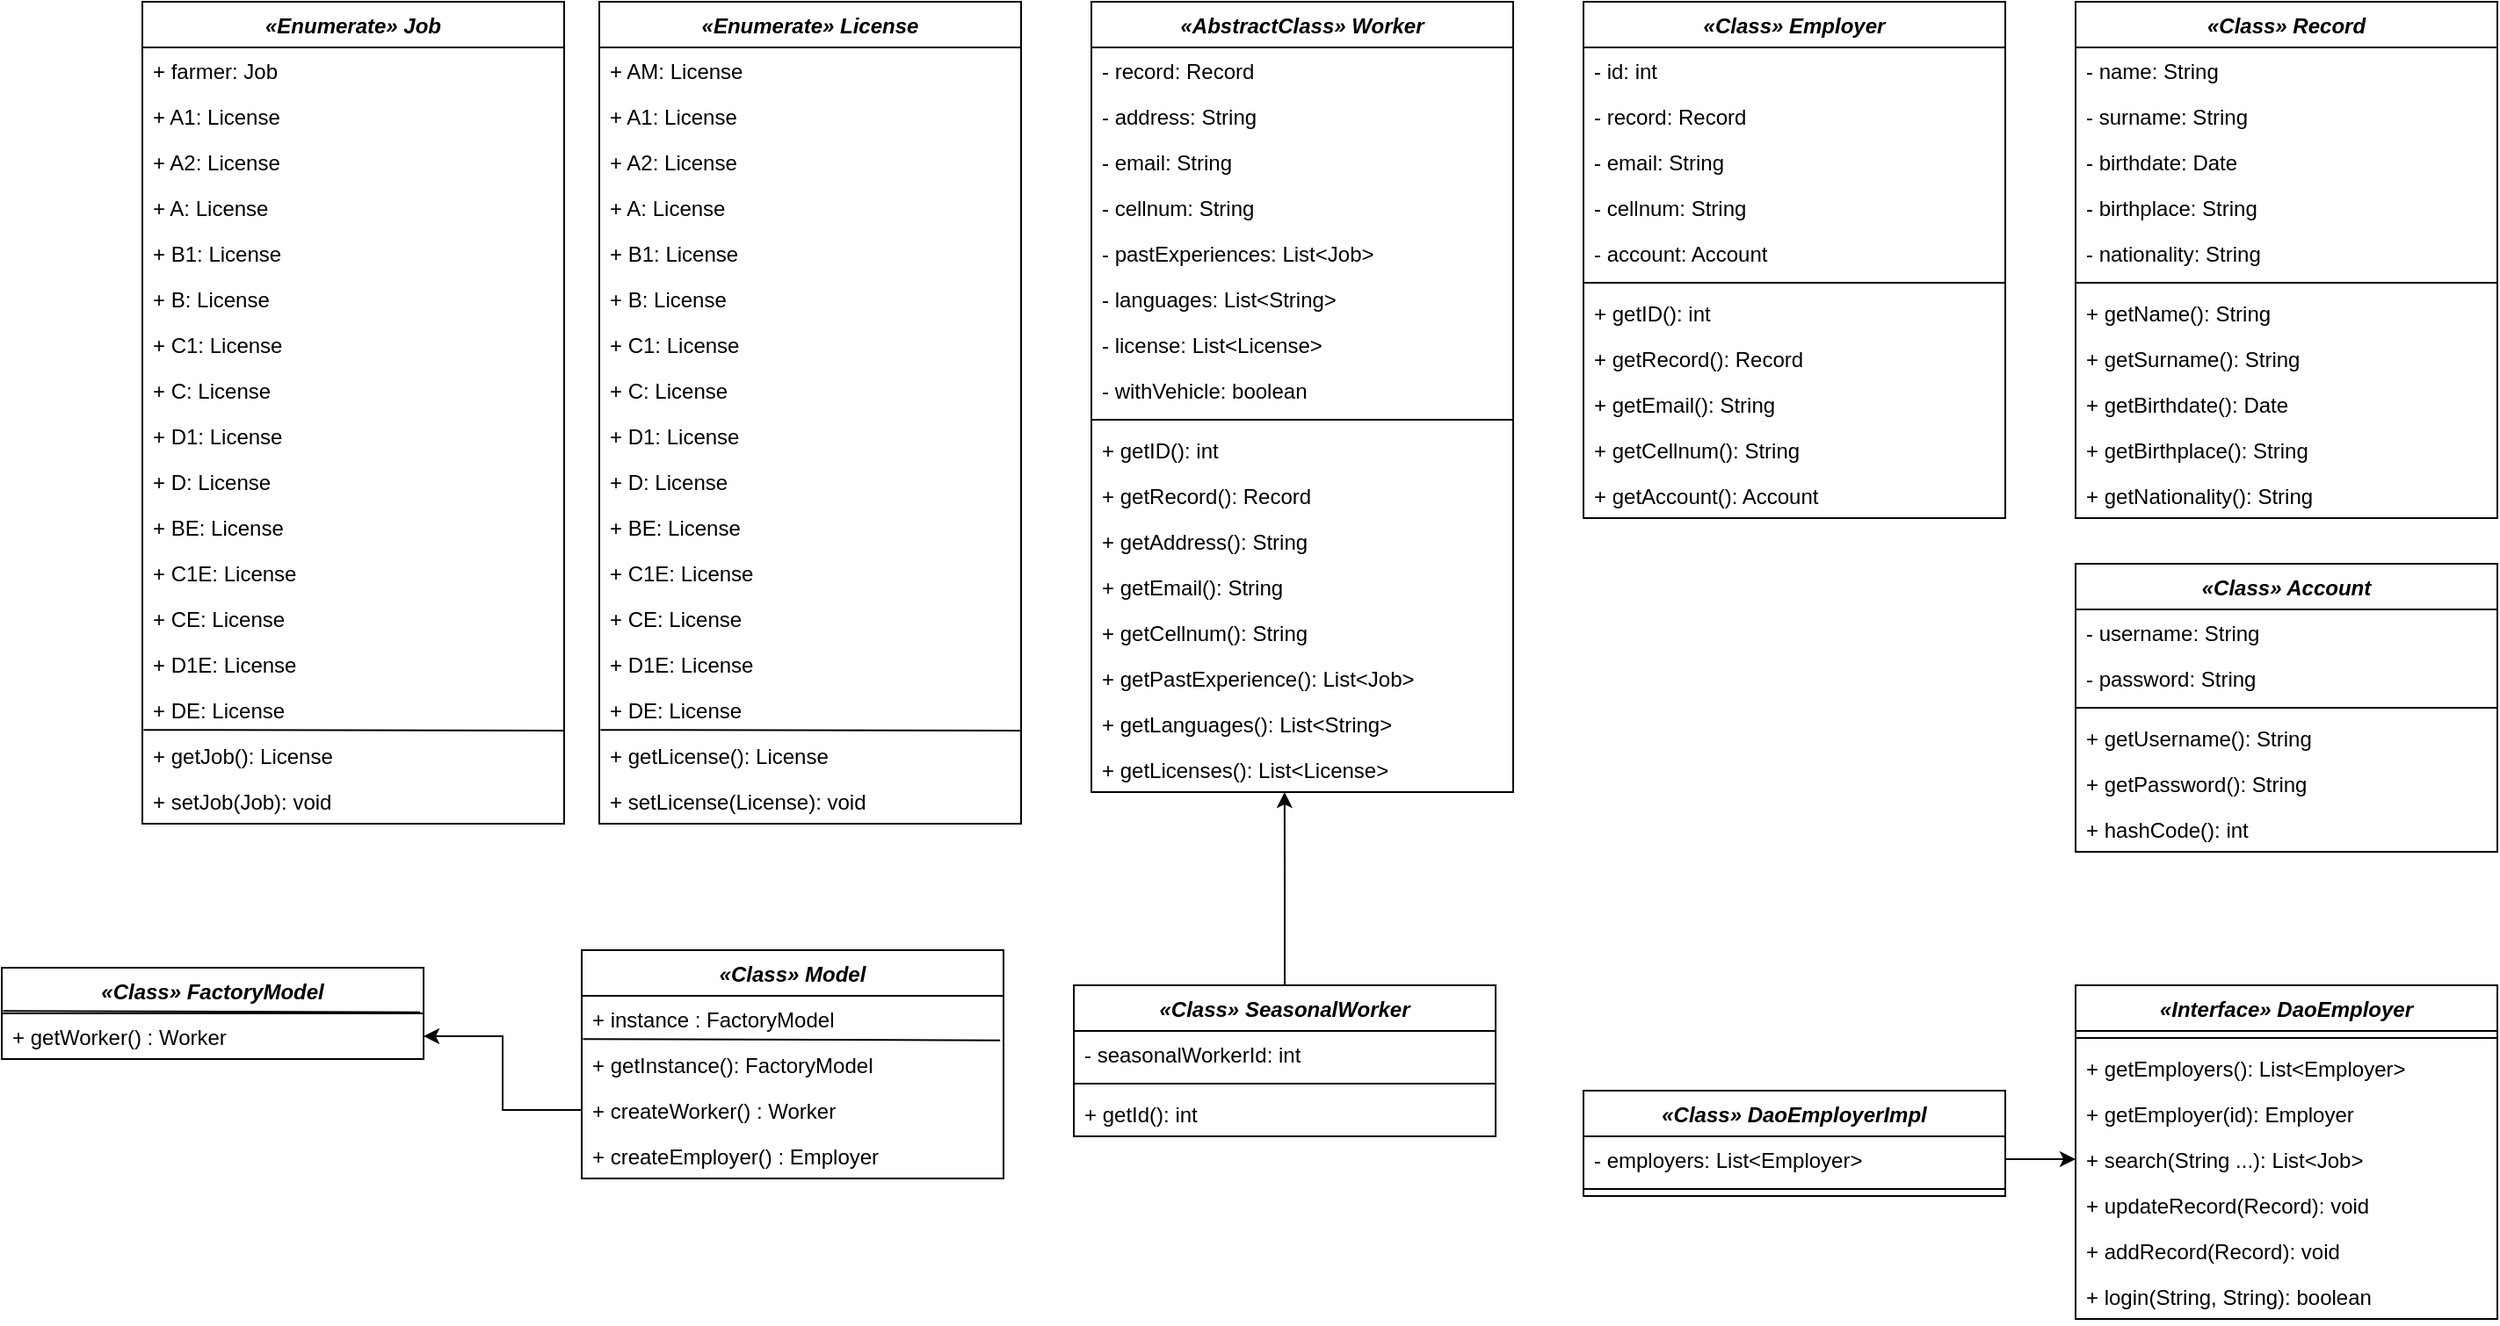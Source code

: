 <mxfile version="20.0.4" type="device"><diagram id="C5RBs43oDa-KdzZeNtuy" name="Page-1"><mxGraphModel dx="2523" dy="904" grid="1" gridSize="10" guides="1" tooltips="1" connect="1" arrows="1" fold="1" page="1" pageScale="1" pageWidth="827" pageHeight="1169" math="0" shadow="0"><root><mxCell id="WIyWlLk6GJQsqaUBKTNV-0"/><mxCell id="WIyWlLk6GJQsqaUBKTNV-1" parent="WIyWlLk6GJQsqaUBKTNV-0"/><mxCell id="Jao88RqqPrniraEoFsSD-1" value="«Class» Employer" style="swimlane;fontStyle=3;align=center;verticalAlign=top;childLayout=stackLayout;horizontal=1;startSize=26;horizontalStack=0;resizeParent=1;resizeParentMax=0;resizeLast=0;collapsible=1;marginBottom=0;" parent="WIyWlLk6GJQsqaUBKTNV-1" vertex="1"><mxGeometry x="220" y="100" width="240" height="294" as="geometry"><mxRectangle x="220" y="100" width="100" height="30" as="alternateBounds"/></mxGeometry></mxCell><mxCell id="Jao88RqqPrniraEoFsSD-14" value="- id: int" style="text;strokeColor=none;fillColor=none;align=left;verticalAlign=top;spacingLeft=4;spacingRight=4;overflow=hidden;rotatable=0;points=[[0,0.5],[1,0.5]];portConstraint=eastwest;" parent="Jao88RqqPrniraEoFsSD-1" vertex="1"><mxGeometry y="26" width="240" height="26" as="geometry"/></mxCell><mxCell id="Jao88RqqPrniraEoFsSD-32" value="- record: Record" style="text;strokeColor=none;fillColor=none;align=left;verticalAlign=top;spacingLeft=4;spacingRight=4;overflow=hidden;rotatable=0;points=[[0,0.5],[1,0.5]];portConstraint=eastwest;" parent="Jao88RqqPrniraEoFsSD-1" vertex="1"><mxGeometry y="52" width="240" height="26" as="geometry"/></mxCell><mxCell id="Jao88RqqPrniraEoFsSD-8" value="- email: String&#xA;" style="text;strokeColor=none;fillColor=none;align=left;verticalAlign=top;spacingLeft=4;spacingRight=4;overflow=hidden;rotatable=0;points=[[0,0.5],[1,0.5]];portConstraint=eastwest;" parent="Jao88RqqPrniraEoFsSD-1" vertex="1"><mxGeometry y="78" width="240" height="26" as="geometry"/></mxCell><mxCell id="Jao88RqqPrniraEoFsSD-9" value="- cellnum: String" style="text;strokeColor=none;fillColor=none;align=left;verticalAlign=top;spacingLeft=4;spacingRight=4;overflow=hidden;rotatable=0;points=[[0,0.5],[1,0.5]];portConstraint=eastwest;" parent="Jao88RqqPrniraEoFsSD-1" vertex="1"><mxGeometry y="104" width="240" height="26" as="geometry"/></mxCell><mxCell id="Jao88RqqPrniraEoFsSD-10" value="- account: Account" style="text;strokeColor=none;fillColor=none;align=left;verticalAlign=top;spacingLeft=4;spacingRight=4;overflow=hidden;rotatable=0;points=[[0,0.5],[1,0.5]];portConstraint=eastwest;" parent="Jao88RqqPrniraEoFsSD-1" vertex="1"><mxGeometry y="130" width="240" height="26" as="geometry"/></mxCell><mxCell id="Jao88RqqPrniraEoFsSD-3" value="" style="line;strokeWidth=1;fillColor=none;align=left;verticalAlign=middle;spacingTop=-1;spacingLeft=3;spacingRight=3;rotatable=0;labelPosition=right;points=[];portConstraint=eastwest;" parent="Jao88RqqPrniraEoFsSD-1" vertex="1"><mxGeometry y="156" width="240" height="8" as="geometry"/></mxCell><mxCell id="Jao88RqqPrniraEoFsSD-4" value="+ getID(): int" style="text;strokeColor=none;fillColor=none;align=left;verticalAlign=top;spacingLeft=4;spacingRight=4;overflow=hidden;rotatable=0;points=[[0,0.5],[1,0.5]];portConstraint=eastwest;" parent="Jao88RqqPrniraEoFsSD-1" vertex="1"><mxGeometry y="164" width="240" height="26" as="geometry"/></mxCell><mxCell id="Jao88RqqPrniraEoFsSD-15" value="+ getRecord(): Record" style="text;strokeColor=none;fillColor=none;align=left;verticalAlign=top;spacingLeft=4;spacingRight=4;overflow=hidden;rotatable=0;points=[[0,0.5],[1,0.5]];portConstraint=eastwest;" parent="Jao88RqqPrniraEoFsSD-1" vertex="1"><mxGeometry y="190" width="240" height="26" as="geometry"/></mxCell><mxCell id="Jao88RqqPrniraEoFsSD-17" value="+ getEmail(): String" style="text;strokeColor=none;fillColor=none;align=left;verticalAlign=top;spacingLeft=4;spacingRight=4;overflow=hidden;rotatable=0;points=[[0,0.5],[1,0.5]];portConstraint=eastwest;" parent="Jao88RqqPrniraEoFsSD-1" vertex="1"><mxGeometry y="216" width="240" height="26" as="geometry"/></mxCell><mxCell id="Jao88RqqPrniraEoFsSD-19" value="+ getCellnum(): String" style="text;strokeColor=none;fillColor=none;align=left;verticalAlign=top;spacingLeft=4;spacingRight=4;overflow=hidden;rotatable=0;points=[[0,0.5],[1,0.5]];portConstraint=eastwest;" parent="Jao88RqqPrniraEoFsSD-1" vertex="1"><mxGeometry y="242" width="240" height="26" as="geometry"/></mxCell><mxCell id="Jao88RqqPrniraEoFsSD-20" value="+ getAccount(): Account" style="text;strokeColor=none;fillColor=none;align=left;verticalAlign=top;spacingLeft=4;spacingRight=4;overflow=hidden;rotatable=0;points=[[0,0.5],[1,0.5]];portConstraint=eastwest;" parent="Jao88RqqPrniraEoFsSD-1" vertex="1"><mxGeometry y="268" width="240" height="26" as="geometry"/></mxCell><mxCell id="Jao88RqqPrniraEoFsSD-33" value="«Class» Record" style="swimlane;fontStyle=3;align=center;verticalAlign=top;childLayout=stackLayout;horizontal=1;startSize=26;horizontalStack=0;resizeParent=1;resizeParentMax=0;resizeLast=0;collapsible=1;marginBottom=0;" parent="WIyWlLk6GJQsqaUBKTNV-1" vertex="1"><mxGeometry x="500" y="100" width="240" height="294" as="geometry"><mxRectangle x="220" y="100" width="100" height="30" as="alternateBounds"/></mxGeometry></mxCell><mxCell id="Jao88RqqPrniraEoFsSD-34" value="- name: String" style="text;strokeColor=none;fillColor=none;align=left;verticalAlign=top;spacingLeft=4;spacingRight=4;overflow=hidden;rotatable=0;points=[[0,0.5],[1,0.5]];portConstraint=eastwest;" parent="Jao88RqqPrniraEoFsSD-33" vertex="1"><mxGeometry y="26" width="240" height="26" as="geometry"/></mxCell><mxCell id="Jao88RqqPrniraEoFsSD-35" value="- surname: String" style="text;strokeColor=none;fillColor=none;align=left;verticalAlign=top;spacingLeft=4;spacingRight=4;overflow=hidden;rotatable=0;points=[[0,0.5],[1,0.5]];portConstraint=eastwest;" parent="Jao88RqqPrniraEoFsSD-33" vertex="1"><mxGeometry y="52" width="240" height="26" as="geometry"/></mxCell><mxCell id="Jao88RqqPrniraEoFsSD-36" value="- birthdate: Date &#xA;" style="text;strokeColor=none;fillColor=none;align=left;verticalAlign=top;spacingLeft=4;spacingRight=4;overflow=hidden;rotatable=0;points=[[0,0.5],[1,0.5]];portConstraint=eastwest;" parent="Jao88RqqPrniraEoFsSD-33" vertex="1"><mxGeometry y="78" width="240" height="26" as="geometry"/></mxCell><mxCell id="Jao88RqqPrniraEoFsSD-37" value="- birthplace: String" style="text;strokeColor=none;fillColor=none;align=left;verticalAlign=top;spacingLeft=4;spacingRight=4;overflow=hidden;rotatable=0;points=[[0,0.5],[1,0.5]];portConstraint=eastwest;" parent="Jao88RqqPrniraEoFsSD-33" vertex="1"><mxGeometry y="104" width="240" height="26" as="geometry"/></mxCell><mxCell id="Jao88RqqPrniraEoFsSD-38" value="- nationality: String" style="text;strokeColor=none;fillColor=none;align=left;verticalAlign=top;spacingLeft=4;spacingRight=4;overflow=hidden;rotatable=0;points=[[0,0.5],[1,0.5]];portConstraint=eastwest;" parent="Jao88RqqPrniraEoFsSD-33" vertex="1"><mxGeometry y="130" width="240" height="26" as="geometry"/></mxCell><mxCell id="Jao88RqqPrniraEoFsSD-39" value="" style="line;strokeWidth=1;fillColor=none;align=left;verticalAlign=middle;spacingTop=-1;spacingLeft=3;spacingRight=3;rotatable=0;labelPosition=right;points=[];portConstraint=eastwest;" parent="Jao88RqqPrniraEoFsSD-33" vertex="1"><mxGeometry y="156" width="240" height="8" as="geometry"/></mxCell><mxCell id="Jao88RqqPrniraEoFsSD-40" value="+ getName(): String" style="text;strokeColor=none;fillColor=none;align=left;verticalAlign=top;spacingLeft=4;spacingRight=4;overflow=hidden;rotatable=0;points=[[0,0.5],[1,0.5]];portConstraint=eastwest;" parent="Jao88RqqPrniraEoFsSD-33" vertex="1"><mxGeometry y="164" width="240" height="26" as="geometry"/></mxCell><mxCell id="Jao88RqqPrniraEoFsSD-49" value="+ getSurname(): String" style="text;strokeColor=none;fillColor=none;align=left;verticalAlign=top;spacingLeft=4;spacingRight=4;overflow=hidden;rotatable=0;points=[[0,0.5],[1,0.5]];portConstraint=eastwest;" parent="Jao88RqqPrniraEoFsSD-33" vertex="1"><mxGeometry y="190" width="240" height="26" as="geometry"/></mxCell><mxCell id="Jao88RqqPrniraEoFsSD-50" value="+ getBirthdate(): Date" style="text;strokeColor=none;fillColor=none;align=left;verticalAlign=top;spacingLeft=4;spacingRight=4;overflow=hidden;rotatable=0;points=[[0,0.5],[1,0.5]];portConstraint=eastwest;" parent="Jao88RqqPrniraEoFsSD-33" vertex="1"><mxGeometry y="216" width="240" height="26" as="geometry"/></mxCell><mxCell id="Jao88RqqPrniraEoFsSD-51" value="+ getBirthplace(): String" style="text;strokeColor=none;fillColor=none;align=left;verticalAlign=top;spacingLeft=4;spacingRight=4;overflow=hidden;rotatable=0;points=[[0,0.5],[1,0.5]];portConstraint=eastwest;" parent="Jao88RqqPrniraEoFsSD-33" vertex="1"><mxGeometry y="242" width="240" height="26" as="geometry"/></mxCell><mxCell id="Jao88RqqPrniraEoFsSD-52" value="+ getNationality(): String" style="text;strokeColor=none;fillColor=none;align=left;verticalAlign=top;spacingLeft=4;spacingRight=4;overflow=hidden;rotatable=0;points=[[0,0.5],[1,0.5]];portConstraint=eastwest;" parent="Jao88RqqPrniraEoFsSD-33" vertex="1"><mxGeometry y="268" width="240" height="26" as="geometry"/></mxCell><mxCell id="Jao88RqqPrniraEoFsSD-53" value="«Class» Account" style="swimlane;fontStyle=3;align=center;verticalAlign=top;childLayout=stackLayout;horizontal=1;startSize=26;horizontalStack=0;resizeParent=1;resizeParentMax=0;resizeLast=0;collapsible=1;marginBottom=0;" parent="WIyWlLk6GJQsqaUBKTNV-1" vertex="1"><mxGeometry x="500" y="420" width="240" height="164" as="geometry"><mxRectangle x="220" y="100" width="100" height="30" as="alternateBounds"/></mxGeometry></mxCell><mxCell id="Jao88RqqPrniraEoFsSD-12" value="- username: String" style="text;strokeColor=none;fillColor=none;align=left;verticalAlign=top;spacingLeft=4;spacingRight=4;overflow=hidden;rotatable=0;points=[[0,0.5],[1,0.5]];portConstraint=eastwest;" parent="Jao88RqqPrniraEoFsSD-53" vertex="1"><mxGeometry y="26" width="240" height="26" as="geometry"/></mxCell><mxCell id="Jao88RqqPrniraEoFsSD-13" value="- password: String" style="text;strokeColor=none;fillColor=none;align=left;verticalAlign=top;spacingLeft=4;spacingRight=4;overflow=hidden;rotatable=0;points=[[0,0.5],[1,0.5]];portConstraint=eastwest;" parent="Jao88RqqPrniraEoFsSD-53" vertex="1"><mxGeometry y="52" width="240" height="26" as="geometry"/></mxCell><mxCell id="Jao88RqqPrniraEoFsSD-59" value="" style="line;strokeWidth=1;fillColor=none;align=left;verticalAlign=middle;spacingTop=-1;spacingLeft=3;spacingRight=3;rotatable=0;labelPosition=right;points=[];portConstraint=eastwest;" parent="Jao88RqqPrniraEoFsSD-53" vertex="1"><mxGeometry y="78" width="240" height="8" as="geometry"/></mxCell><mxCell id="Jao88RqqPrniraEoFsSD-60" value="+ getUsername(): String" style="text;strokeColor=none;fillColor=none;align=left;verticalAlign=top;spacingLeft=4;spacingRight=4;overflow=hidden;rotatable=0;points=[[0,0.5],[1,0.5]];portConstraint=eastwest;" parent="Jao88RqqPrniraEoFsSD-53" vertex="1"><mxGeometry y="86" width="240" height="26" as="geometry"/></mxCell><mxCell id="Jao88RqqPrniraEoFsSD-61" value="+ getPassword(): String" style="text;strokeColor=none;fillColor=none;align=left;verticalAlign=top;spacingLeft=4;spacingRight=4;overflow=hidden;rotatable=0;points=[[0,0.5],[1,0.5]];portConstraint=eastwest;" parent="Jao88RqqPrniraEoFsSD-53" vertex="1"><mxGeometry y="112" width="240" height="26" as="geometry"/></mxCell><mxCell id="Jao88RqqPrniraEoFsSD-65" value="+ hashCode(): int" style="text;strokeColor=none;fillColor=none;align=left;verticalAlign=top;spacingLeft=4;spacingRight=4;overflow=hidden;rotatable=0;points=[[0,0.5],[1,0.5]];portConstraint=eastwest;" parent="Jao88RqqPrniraEoFsSD-53" vertex="1"><mxGeometry y="138" width="240" height="26" as="geometry"/></mxCell><mxCell id="Jao88RqqPrniraEoFsSD-66" value="«AbstractClass» Worker" style="swimlane;fontStyle=3;align=center;verticalAlign=top;childLayout=stackLayout;horizontal=1;startSize=26;horizontalStack=0;resizeParent=1;resizeParentMax=0;resizeLast=0;collapsible=1;marginBottom=0;" parent="WIyWlLk6GJQsqaUBKTNV-1" vertex="1"><mxGeometry x="-60" y="100" width="240" height="450" as="geometry"><mxRectangle x="220" y="100" width="100" height="30" as="alternateBounds"/></mxGeometry></mxCell><mxCell id="Jao88RqqPrniraEoFsSD-68" value="- record: Record" style="text;strokeColor=none;fillColor=none;align=left;verticalAlign=top;spacingLeft=4;spacingRight=4;overflow=hidden;rotatable=0;points=[[0,0.5],[1,0.5]];portConstraint=eastwest;" parent="Jao88RqqPrniraEoFsSD-66" vertex="1"><mxGeometry y="26" width="240" height="26" as="geometry"/></mxCell><mxCell id="Jao88RqqPrniraEoFsSD-69" value="- address: String&#xA;" style="text;strokeColor=none;fillColor=none;align=left;verticalAlign=top;spacingLeft=4;spacingRight=4;overflow=hidden;rotatable=0;points=[[0,0.5],[1,0.5]];portConstraint=eastwest;" parent="Jao88RqqPrniraEoFsSD-66" vertex="1"><mxGeometry y="52" width="240" height="26" as="geometry"/></mxCell><mxCell id="Jao88RqqPrniraEoFsSD-84" value="- email: String&#xA;" style="text;strokeColor=none;fillColor=none;align=left;verticalAlign=top;spacingLeft=4;spacingRight=4;overflow=hidden;rotatable=0;points=[[0,0.5],[1,0.5]];portConstraint=eastwest;" parent="Jao88RqqPrniraEoFsSD-66" vertex="1"><mxGeometry y="78" width="240" height="26" as="geometry"/></mxCell><mxCell id="Jao88RqqPrniraEoFsSD-70" value="- cellnum: String" style="text;strokeColor=none;fillColor=none;align=left;verticalAlign=top;spacingLeft=4;spacingRight=4;overflow=hidden;rotatable=0;points=[[0,0.5],[1,0.5]];portConstraint=eastwest;" parent="Jao88RqqPrniraEoFsSD-66" vertex="1"><mxGeometry y="104" width="240" height="26" as="geometry"/></mxCell><mxCell id="Jao88RqqPrniraEoFsSD-71" value="- pastExperiences: List&lt;Job&gt;" style="text;strokeColor=none;fillColor=none;align=left;verticalAlign=top;spacingLeft=4;spacingRight=4;overflow=hidden;rotatable=0;points=[[0,0.5],[1,0.5]];portConstraint=eastwest;" parent="Jao88RqqPrniraEoFsSD-66" vertex="1"><mxGeometry y="130" width="240" height="26" as="geometry"/></mxCell><mxCell id="Jao88RqqPrniraEoFsSD-86" value="- languages: List&lt;String&gt;" style="text;strokeColor=none;fillColor=none;align=left;verticalAlign=top;spacingLeft=4;spacingRight=4;overflow=hidden;rotatable=0;points=[[0,0.5],[1,0.5]];portConstraint=eastwest;" parent="Jao88RqqPrniraEoFsSD-66" vertex="1"><mxGeometry y="156" width="240" height="26" as="geometry"/></mxCell><mxCell id="Jao88RqqPrniraEoFsSD-87" value="- license: List&lt;License&gt;" style="text;strokeColor=none;fillColor=none;align=left;verticalAlign=top;spacingLeft=4;spacingRight=4;overflow=hidden;rotatable=0;points=[[0,0.5],[1,0.5]];portConstraint=eastwest;" parent="Jao88RqqPrniraEoFsSD-66" vertex="1"><mxGeometry y="182" width="240" height="26" as="geometry"/></mxCell><mxCell id="Jao88RqqPrniraEoFsSD-88" value="- withVehicle: boolean" style="text;strokeColor=none;fillColor=none;align=left;verticalAlign=top;spacingLeft=4;spacingRight=4;overflow=hidden;rotatable=0;points=[[0,0.5],[1,0.5]];portConstraint=eastwest;" parent="Jao88RqqPrniraEoFsSD-66" vertex="1"><mxGeometry y="208" width="240" height="26" as="geometry"/></mxCell><mxCell id="Jao88RqqPrniraEoFsSD-72" value="" style="line;strokeWidth=1;fillColor=none;align=left;verticalAlign=middle;spacingTop=-1;spacingLeft=3;spacingRight=3;rotatable=0;labelPosition=right;points=[];portConstraint=eastwest;" parent="Jao88RqqPrniraEoFsSD-66" vertex="1"><mxGeometry y="234" width="240" height="8" as="geometry"/></mxCell><mxCell id="Jao88RqqPrniraEoFsSD-73" value="+ getID(): int" style="text;strokeColor=none;fillColor=none;align=left;verticalAlign=top;spacingLeft=4;spacingRight=4;overflow=hidden;rotatable=0;points=[[0,0.5],[1,0.5]];portConstraint=eastwest;" parent="Jao88RqqPrniraEoFsSD-66" vertex="1"><mxGeometry y="242" width="240" height="26" as="geometry"/></mxCell><mxCell id="Jao88RqqPrniraEoFsSD-74" value="+ getRecord(): Record" style="text;strokeColor=none;fillColor=none;align=left;verticalAlign=top;spacingLeft=4;spacingRight=4;overflow=hidden;rotatable=0;points=[[0,0.5],[1,0.5]];portConstraint=eastwest;" parent="Jao88RqqPrniraEoFsSD-66" vertex="1"><mxGeometry y="268" width="240" height="26" as="geometry"/></mxCell><mxCell id="Jao88RqqPrniraEoFsSD-75" value="+ getAddress(): String" style="text;strokeColor=none;fillColor=none;align=left;verticalAlign=top;spacingLeft=4;spacingRight=4;overflow=hidden;rotatable=0;points=[[0,0.5],[1,0.5]];portConstraint=eastwest;" parent="Jao88RqqPrniraEoFsSD-66" vertex="1"><mxGeometry y="294" width="240" height="26" as="geometry"/></mxCell><mxCell id="Jao88RqqPrniraEoFsSD-89" value="+ getEmail(): String" style="text;strokeColor=none;fillColor=none;align=left;verticalAlign=top;spacingLeft=4;spacingRight=4;overflow=hidden;rotatable=0;points=[[0,0.5],[1,0.5]];portConstraint=eastwest;" parent="Jao88RqqPrniraEoFsSD-66" vertex="1"><mxGeometry y="320" width="240" height="26" as="geometry"/></mxCell><mxCell id="Jao88RqqPrniraEoFsSD-76" value="+ getCellnum(): String" style="text;strokeColor=none;fillColor=none;align=left;verticalAlign=top;spacingLeft=4;spacingRight=4;overflow=hidden;rotatable=0;points=[[0,0.5],[1,0.5]];portConstraint=eastwest;" parent="Jao88RqqPrniraEoFsSD-66" vertex="1"><mxGeometry y="346" width="240" height="26" as="geometry"/></mxCell><mxCell id="Jao88RqqPrniraEoFsSD-77" value="+ getPastExperience(): List&lt;Job&gt;" style="text;strokeColor=none;fillColor=none;align=left;verticalAlign=top;spacingLeft=4;spacingRight=4;overflow=hidden;rotatable=0;points=[[0,0.5],[1,0.5]];portConstraint=eastwest;" parent="Jao88RqqPrniraEoFsSD-66" vertex="1"><mxGeometry y="372" width="240" height="26" as="geometry"/></mxCell><mxCell id="Jao88RqqPrniraEoFsSD-90" value="+ getLanguages(): List&lt;String&gt;" style="text;strokeColor=none;fillColor=none;align=left;verticalAlign=top;spacingLeft=4;spacingRight=4;overflow=hidden;rotatable=0;points=[[0,0.5],[1,0.5]];portConstraint=eastwest;" parent="Jao88RqqPrniraEoFsSD-66" vertex="1"><mxGeometry y="398" width="240" height="26" as="geometry"/></mxCell><mxCell id="Jao88RqqPrniraEoFsSD-91" value="+ getLicenses(): List&lt;License&gt;" style="text;strokeColor=none;fillColor=none;align=left;verticalAlign=top;spacingLeft=4;spacingRight=4;overflow=hidden;rotatable=0;points=[[0,0.5],[1,0.5]];portConstraint=eastwest;" parent="Jao88RqqPrniraEoFsSD-66" vertex="1"><mxGeometry y="424" width="240" height="26" as="geometry"/></mxCell><mxCell id="i-1GnzoWFPsk3thp7C7R-12" value="«Enumerate» License" style="swimlane;fontStyle=3;align=center;verticalAlign=top;childLayout=stackLayout;horizontal=1;startSize=26;horizontalStack=0;resizeParent=1;resizeParentMax=0;resizeLast=0;collapsible=1;marginBottom=0;" parent="WIyWlLk6GJQsqaUBKTNV-1" vertex="1"><mxGeometry x="-340" y="100" width="240" height="468" as="geometry"><mxRectangle x="220" y="100" width="100" height="30" as="alternateBounds"/></mxGeometry></mxCell><mxCell id="i-1GnzoWFPsk3thp7C7R-32" value="+ AM: License" style="text;strokeColor=none;fillColor=none;align=left;verticalAlign=top;spacingLeft=4;spacingRight=4;overflow=hidden;rotatable=0;points=[[0,0.5],[1,0.5]];portConstraint=eastwest;" parent="i-1GnzoWFPsk3thp7C7R-12" vertex="1"><mxGeometry y="26" width="240" height="26" as="geometry"/></mxCell><mxCell id="i-1GnzoWFPsk3thp7C7R-13" value="+ A1: License" style="text;strokeColor=none;fillColor=none;align=left;verticalAlign=top;spacingLeft=4;spacingRight=4;overflow=hidden;rotatable=0;points=[[0,0.5],[1,0.5]];portConstraint=eastwest;" parent="i-1GnzoWFPsk3thp7C7R-12" vertex="1"><mxGeometry y="52" width="240" height="26" as="geometry"/></mxCell><mxCell id="i-1GnzoWFPsk3thp7C7R-14" value="+ A2: License" style="text;strokeColor=none;fillColor=none;align=left;verticalAlign=top;spacingLeft=4;spacingRight=4;overflow=hidden;rotatable=0;points=[[0,0.5],[1,0.5]];portConstraint=eastwest;" parent="i-1GnzoWFPsk3thp7C7R-12" vertex="1"><mxGeometry y="78" width="240" height="26" as="geometry"/></mxCell><mxCell id="i-1GnzoWFPsk3thp7C7R-15" value="+ A: License" style="text;strokeColor=none;fillColor=none;align=left;verticalAlign=top;spacingLeft=4;spacingRight=4;overflow=hidden;rotatable=0;points=[[0,0.5],[1,0.5]];portConstraint=eastwest;" parent="i-1GnzoWFPsk3thp7C7R-12" vertex="1"><mxGeometry y="104" width="240" height="26" as="geometry"/></mxCell><mxCell id="i-1GnzoWFPsk3thp7C7R-16" value="+ B1: License" style="text;strokeColor=none;fillColor=none;align=left;verticalAlign=top;spacingLeft=4;spacingRight=4;overflow=hidden;rotatable=0;points=[[0,0.5],[1,0.5]];portConstraint=eastwest;" parent="i-1GnzoWFPsk3thp7C7R-12" vertex="1"><mxGeometry y="130" width="240" height="26" as="geometry"/></mxCell><mxCell id="i-1GnzoWFPsk3thp7C7R-17" value="+ B: License" style="text;strokeColor=none;fillColor=none;align=left;verticalAlign=top;spacingLeft=4;spacingRight=4;overflow=hidden;rotatable=0;points=[[0,0.5],[1,0.5]];portConstraint=eastwest;" parent="i-1GnzoWFPsk3thp7C7R-12" vertex="1"><mxGeometry y="156" width="240" height="26" as="geometry"/></mxCell><mxCell id="i-1GnzoWFPsk3thp7C7R-18" value="+ C1: License" style="text;strokeColor=none;fillColor=none;align=left;verticalAlign=top;spacingLeft=4;spacingRight=4;overflow=hidden;rotatable=0;points=[[0,0.5],[1,0.5]];portConstraint=eastwest;" parent="i-1GnzoWFPsk3thp7C7R-12" vertex="1"><mxGeometry y="182" width="240" height="26" as="geometry"/></mxCell><mxCell id="i-1GnzoWFPsk3thp7C7R-19" value="+ C: License" style="text;strokeColor=none;fillColor=none;align=left;verticalAlign=top;spacingLeft=4;spacingRight=4;overflow=hidden;rotatable=0;points=[[0,0.5],[1,0.5]];portConstraint=eastwest;" parent="i-1GnzoWFPsk3thp7C7R-12" vertex="1"><mxGeometry y="208" width="240" height="26" as="geometry"/></mxCell><mxCell id="i-1GnzoWFPsk3thp7C7R-20" value="+ D1: License" style="text;strokeColor=none;fillColor=none;align=left;verticalAlign=top;spacingLeft=4;spacingRight=4;overflow=hidden;rotatable=0;points=[[0,0.5],[1,0.5]];portConstraint=eastwest;" parent="i-1GnzoWFPsk3thp7C7R-12" vertex="1"><mxGeometry y="234" width="240" height="26" as="geometry"/></mxCell><mxCell id="i-1GnzoWFPsk3thp7C7R-34" value="+ D: License" style="text;strokeColor=none;fillColor=none;align=left;verticalAlign=top;spacingLeft=4;spacingRight=4;overflow=hidden;rotatable=0;points=[[0,0.5],[1,0.5]];portConstraint=eastwest;" parent="i-1GnzoWFPsk3thp7C7R-12" vertex="1"><mxGeometry y="260" width="240" height="26" as="geometry"/></mxCell><mxCell id="i-1GnzoWFPsk3thp7C7R-21" value="+ BE: License" style="text;strokeColor=none;fillColor=none;align=left;verticalAlign=top;spacingLeft=4;spacingRight=4;overflow=hidden;rotatable=0;points=[[0,0.5],[1,0.5]];portConstraint=eastwest;" parent="i-1GnzoWFPsk3thp7C7R-12" vertex="1"><mxGeometry y="286" width="240" height="26" as="geometry"/></mxCell><mxCell id="i-1GnzoWFPsk3thp7C7R-33" value="+ C1E: License" style="text;strokeColor=none;fillColor=none;align=left;verticalAlign=top;spacingLeft=4;spacingRight=4;overflow=hidden;rotatable=0;points=[[0,0.5],[1,0.5]];portConstraint=eastwest;" parent="i-1GnzoWFPsk3thp7C7R-12" vertex="1"><mxGeometry y="312" width="240" height="26" as="geometry"/></mxCell><mxCell id="i-1GnzoWFPsk3thp7C7R-37" value="+ CE: License" style="text;strokeColor=none;fillColor=none;align=left;verticalAlign=top;spacingLeft=4;spacingRight=4;overflow=hidden;rotatable=0;points=[[0,0.5],[1,0.5]];portConstraint=eastwest;" parent="i-1GnzoWFPsk3thp7C7R-12" vertex="1"><mxGeometry y="338" width="240" height="26" as="geometry"/></mxCell><mxCell id="i-1GnzoWFPsk3thp7C7R-35" value="+ D1E: License" style="text;strokeColor=none;fillColor=none;align=left;verticalAlign=top;spacingLeft=4;spacingRight=4;overflow=hidden;rotatable=0;points=[[0,0.5],[1,0.5]];portConstraint=eastwest;" parent="i-1GnzoWFPsk3thp7C7R-12" vertex="1"><mxGeometry y="364" width="240" height="26" as="geometry"/></mxCell><mxCell id="i-1GnzoWFPsk3thp7C7R-36" value="+ DE: License" style="text;strokeColor=none;fillColor=none;align=left;verticalAlign=top;spacingLeft=4;spacingRight=4;overflow=hidden;rotatable=0;points=[[0,0.5],[1,0.5]];portConstraint=eastwest;" parent="i-1GnzoWFPsk3thp7C7R-12" vertex="1"><mxGeometry y="390" width="240" height="26" as="geometry"/></mxCell><mxCell id="i-1GnzoWFPsk3thp7C7R-56" value="+ getLicense(): License" style="text;strokeColor=none;fillColor=none;align=left;verticalAlign=top;spacingLeft=4;spacingRight=4;overflow=hidden;rotatable=0;points=[[0,0.5],[1,0.5]];portConstraint=eastwest;" parent="i-1GnzoWFPsk3thp7C7R-12" vertex="1"><mxGeometry y="416" width="240" height="26" as="geometry"/></mxCell><mxCell id="i-1GnzoWFPsk3thp7C7R-55" value="+ setLicense(License): void" style="text;strokeColor=none;fillColor=none;align=left;verticalAlign=top;spacingLeft=4;spacingRight=4;overflow=hidden;rotatable=0;points=[[0,0.5],[1,0.5]];portConstraint=eastwest;" parent="i-1GnzoWFPsk3thp7C7R-12" vertex="1"><mxGeometry y="442" width="240" height="26" as="geometry"/></mxCell><mxCell id="i-1GnzoWFPsk3thp7C7R-57" value="" style="endArrow=none;html=1;rounded=0;fontSize=12;exitX=0.003;exitY=-0.054;exitDx=0;exitDy=0;exitPerimeter=0;" parent="i-1GnzoWFPsk3thp7C7R-12" source="i-1GnzoWFPsk3thp7C7R-56" edge="1"><mxGeometry width="50" height="50" relative="1" as="geometry"><mxPoint x="460" y="300" as="sourcePoint"/><mxPoint x="240" y="415" as="targetPoint"/></mxGeometry></mxCell><mxCell id="mCgwIIw5FyevAwfbCoGd-12" style="edgeStyle=orthogonalEdgeStyle;rounded=0;orthogonalLoop=1;jettySize=auto;html=1;exitX=0.5;exitY=0;exitDx=0;exitDy=0;entryX=0.458;entryY=1;entryDx=0;entryDy=0;entryPerimeter=0;" edge="1" parent="WIyWlLk6GJQsqaUBKTNV-1" source="mCgwIIw5FyevAwfbCoGd-0" target="Jao88RqqPrniraEoFsSD-91"><mxGeometry relative="1" as="geometry"/></mxCell><mxCell id="mCgwIIw5FyevAwfbCoGd-0" value="«Class» SeasonalWorker" style="swimlane;fontStyle=3;align=center;verticalAlign=top;childLayout=stackLayout;horizontal=1;startSize=26;horizontalStack=0;resizeParent=1;resizeParentMax=0;resizeLast=0;collapsible=1;marginBottom=0;" vertex="1" parent="WIyWlLk6GJQsqaUBKTNV-1"><mxGeometry x="-70" y="660" width="240" height="86" as="geometry"><mxRectangle x="220" y="100" width="100" height="30" as="alternateBounds"/></mxGeometry></mxCell><mxCell id="Jao88RqqPrniraEoFsSD-92" value="- seasonalWorkerId: int" style="text;strokeColor=none;fillColor=none;align=left;verticalAlign=top;spacingLeft=4;spacingRight=4;overflow=hidden;rotatable=0;points=[[0,0.5],[1,0.5]];portConstraint=eastwest;" parent="mCgwIIw5FyevAwfbCoGd-0" vertex="1"><mxGeometry y="26" width="240" height="26" as="geometry"/></mxCell><mxCell id="mCgwIIw5FyevAwfbCoGd-6" value="" style="line;strokeWidth=1;fillColor=none;align=left;verticalAlign=middle;spacingTop=-1;spacingLeft=3;spacingRight=3;rotatable=0;labelPosition=right;points=[];portConstraint=eastwest;" vertex="1" parent="mCgwIIw5FyevAwfbCoGd-0"><mxGeometry y="52" width="240" height="8" as="geometry"/></mxCell><mxCell id="mCgwIIw5FyevAwfbCoGd-7" value="+ getId(): int" style="text;strokeColor=none;fillColor=none;align=left;verticalAlign=top;spacingLeft=4;spacingRight=4;overflow=hidden;rotatable=0;points=[[0,0.5],[1,0.5]];portConstraint=eastwest;" vertex="1" parent="mCgwIIw5FyevAwfbCoGd-0"><mxGeometry y="60" width="240" height="26" as="geometry"/></mxCell><mxCell id="mCgwIIw5FyevAwfbCoGd-13" value="«Enumerate» Job" style="swimlane;fontStyle=3;align=center;verticalAlign=top;childLayout=stackLayout;horizontal=1;startSize=26;horizontalStack=0;resizeParent=1;resizeParentMax=0;resizeLast=0;collapsible=1;marginBottom=0;" vertex="1" parent="WIyWlLk6GJQsqaUBKTNV-1"><mxGeometry x="-600" y="100" width="240" height="468" as="geometry"><mxRectangle x="220" y="100" width="100" height="30" as="alternateBounds"/></mxGeometry></mxCell><mxCell id="mCgwIIw5FyevAwfbCoGd-14" value="+ farmer: Job" style="text;strokeColor=none;fillColor=none;align=left;verticalAlign=top;spacingLeft=4;spacingRight=4;overflow=hidden;rotatable=0;points=[[0,0.5],[1,0.5]];portConstraint=eastwest;" vertex="1" parent="mCgwIIw5FyevAwfbCoGd-13"><mxGeometry y="26" width="240" height="26" as="geometry"/></mxCell><mxCell id="mCgwIIw5FyevAwfbCoGd-15" value="+ A1: License" style="text;strokeColor=none;fillColor=none;align=left;verticalAlign=top;spacingLeft=4;spacingRight=4;overflow=hidden;rotatable=0;points=[[0,0.5],[1,0.5]];portConstraint=eastwest;" vertex="1" parent="mCgwIIw5FyevAwfbCoGd-13"><mxGeometry y="52" width="240" height="26" as="geometry"/></mxCell><mxCell id="mCgwIIw5FyevAwfbCoGd-16" value="+ A2: License" style="text;strokeColor=none;fillColor=none;align=left;verticalAlign=top;spacingLeft=4;spacingRight=4;overflow=hidden;rotatable=0;points=[[0,0.5],[1,0.5]];portConstraint=eastwest;" vertex="1" parent="mCgwIIw5FyevAwfbCoGd-13"><mxGeometry y="78" width="240" height="26" as="geometry"/></mxCell><mxCell id="mCgwIIw5FyevAwfbCoGd-17" value="+ A: License" style="text;strokeColor=none;fillColor=none;align=left;verticalAlign=top;spacingLeft=4;spacingRight=4;overflow=hidden;rotatable=0;points=[[0,0.5],[1,0.5]];portConstraint=eastwest;" vertex="1" parent="mCgwIIw5FyevAwfbCoGd-13"><mxGeometry y="104" width="240" height="26" as="geometry"/></mxCell><mxCell id="mCgwIIw5FyevAwfbCoGd-18" value="+ B1: License" style="text;strokeColor=none;fillColor=none;align=left;verticalAlign=top;spacingLeft=4;spacingRight=4;overflow=hidden;rotatable=0;points=[[0,0.5],[1,0.5]];portConstraint=eastwest;" vertex="1" parent="mCgwIIw5FyevAwfbCoGd-13"><mxGeometry y="130" width="240" height="26" as="geometry"/></mxCell><mxCell id="mCgwIIw5FyevAwfbCoGd-19" value="+ B: License" style="text;strokeColor=none;fillColor=none;align=left;verticalAlign=top;spacingLeft=4;spacingRight=4;overflow=hidden;rotatable=0;points=[[0,0.5],[1,0.5]];portConstraint=eastwest;" vertex="1" parent="mCgwIIw5FyevAwfbCoGd-13"><mxGeometry y="156" width="240" height="26" as="geometry"/></mxCell><mxCell id="mCgwIIw5FyevAwfbCoGd-20" value="+ C1: License" style="text;strokeColor=none;fillColor=none;align=left;verticalAlign=top;spacingLeft=4;spacingRight=4;overflow=hidden;rotatable=0;points=[[0,0.5],[1,0.5]];portConstraint=eastwest;" vertex="1" parent="mCgwIIw5FyevAwfbCoGd-13"><mxGeometry y="182" width="240" height="26" as="geometry"/></mxCell><mxCell id="mCgwIIw5FyevAwfbCoGd-21" value="+ C: License" style="text;strokeColor=none;fillColor=none;align=left;verticalAlign=top;spacingLeft=4;spacingRight=4;overflow=hidden;rotatable=0;points=[[0,0.5],[1,0.5]];portConstraint=eastwest;" vertex="1" parent="mCgwIIw5FyevAwfbCoGd-13"><mxGeometry y="208" width="240" height="26" as="geometry"/></mxCell><mxCell id="mCgwIIw5FyevAwfbCoGd-22" value="+ D1: License" style="text;strokeColor=none;fillColor=none;align=left;verticalAlign=top;spacingLeft=4;spacingRight=4;overflow=hidden;rotatable=0;points=[[0,0.5],[1,0.5]];portConstraint=eastwest;" vertex="1" parent="mCgwIIw5FyevAwfbCoGd-13"><mxGeometry y="234" width="240" height="26" as="geometry"/></mxCell><mxCell id="mCgwIIw5FyevAwfbCoGd-23" value="+ D: License" style="text;strokeColor=none;fillColor=none;align=left;verticalAlign=top;spacingLeft=4;spacingRight=4;overflow=hidden;rotatable=0;points=[[0,0.5],[1,0.5]];portConstraint=eastwest;" vertex="1" parent="mCgwIIw5FyevAwfbCoGd-13"><mxGeometry y="260" width="240" height="26" as="geometry"/></mxCell><mxCell id="mCgwIIw5FyevAwfbCoGd-24" value="+ BE: License" style="text;strokeColor=none;fillColor=none;align=left;verticalAlign=top;spacingLeft=4;spacingRight=4;overflow=hidden;rotatable=0;points=[[0,0.5],[1,0.5]];portConstraint=eastwest;" vertex="1" parent="mCgwIIw5FyevAwfbCoGd-13"><mxGeometry y="286" width="240" height="26" as="geometry"/></mxCell><mxCell id="mCgwIIw5FyevAwfbCoGd-25" value="+ C1E: License" style="text;strokeColor=none;fillColor=none;align=left;verticalAlign=top;spacingLeft=4;spacingRight=4;overflow=hidden;rotatable=0;points=[[0,0.5],[1,0.5]];portConstraint=eastwest;" vertex="1" parent="mCgwIIw5FyevAwfbCoGd-13"><mxGeometry y="312" width="240" height="26" as="geometry"/></mxCell><mxCell id="mCgwIIw5FyevAwfbCoGd-26" value="+ CE: License" style="text;strokeColor=none;fillColor=none;align=left;verticalAlign=top;spacingLeft=4;spacingRight=4;overflow=hidden;rotatable=0;points=[[0,0.5],[1,0.5]];portConstraint=eastwest;" vertex="1" parent="mCgwIIw5FyevAwfbCoGd-13"><mxGeometry y="338" width="240" height="26" as="geometry"/></mxCell><mxCell id="mCgwIIw5FyevAwfbCoGd-27" value="+ D1E: License" style="text;strokeColor=none;fillColor=none;align=left;verticalAlign=top;spacingLeft=4;spacingRight=4;overflow=hidden;rotatable=0;points=[[0,0.5],[1,0.5]];portConstraint=eastwest;" vertex="1" parent="mCgwIIw5FyevAwfbCoGd-13"><mxGeometry y="364" width="240" height="26" as="geometry"/></mxCell><mxCell id="mCgwIIw5FyevAwfbCoGd-28" value="+ DE: License" style="text;strokeColor=none;fillColor=none;align=left;verticalAlign=top;spacingLeft=4;spacingRight=4;overflow=hidden;rotatable=0;points=[[0,0.5],[1,0.5]];portConstraint=eastwest;" vertex="1" parent="mCgwIIw5FyevAwfbCoGd-13"><mxGeometry y="390" width="240" height="26" as="geometry"/></mxCell><mxCell id="mCgwIIw5FyevAwfbCoGd-29" value="+ getJob(): License" style="text;strokeColor=none;fillColor=none;align=left;verticalAlign=top;spacingLeft=4;spacingRight=4;overflow=hidden;rotatable=0;points=[[0,0.5],[1,0.5]];portConstraint=eastwest;" vertex="1" parent="mCgwIIw5FyevAwfbCoGd-13"><mxGeometry y="416" width="240" height="26" as="geometry"/></mxCell><mxCell id="mCgwIIw5FyevAwfbCoGd-30" value="+ setJob(Job): void" style="text;strokeColor=none;fillColor=none;align=left;verticalAlign=top;spacingLeft=4;spacingRight=4;overflow=hidden;rotatable=0;points=[[0,0.5],[1,0.5]];portConstraint=eastwest;" vertex="1" parent="mCgwIIw5FyevAwfbCoGd-13"><mxGeometry y="442" width="240" height="26" as="geometry"/></mxCell><mxCell id="mCgwIIw5FyevAwfbCoGd-31" value="" style="endArrow=none;html=1;rounded=0;fontSize=12;exitX=0.003;exitY=-0.054;exitDx=0;exitDy=0;exitPerimeter=0;" edge="1" parent="mCgwIIw5FyevAwfbCoGd-13" source="mCgwIIw5FyevAwfbCoGd-29"><mxGeometry width="50" height="50" relative="1" as="geometry"><mxPoint x="460" y="300" as="sourcePoint"/><mxPoint x="240" y="415" as="targetPoint"/></mxGeometry></mxCell><mxCell id="mCgwIIw5FyevAwfbCoGd-32" value="«Class» Model" style="swimlane;fontStyle=3;align=center;verticalAlign=top;childLayout=stackLayout;horizontal=1;startSize=26;horizontalStack=0;resizeParent=1;resizeParentMax=0;resizeLast=0;collapsible=1;marginBottom=0;" vertex="1" parent="WIyWlLk6GJQsqaUBKTNV-1"><mxGeometry x="-350" y="640" width="240" height="130" as="geometry"><mxRectangle x="220" y="100" width="100" height="30" as="alternateBounds"/></mxGeometry></mxCell><mxCell id="mCgwIIw5FyevAwfbCoGd-33" value="+ instance : FactoryModel" style="text;strokeColor=none;fillColor=none;align=left;verticalAlign=top;spacingLeft=4;spacingRight=4;overflow=hidden;rotatable=0;points=[[0,0.5],[1,0.5]];portConstraint=eastwest;" vertex="1" parent="mCgwIIw5FyevAwfbCoGd-32"><mxGeometry y="26" width="240" height="26" as="geometry"/></mxCell><mxCell id="mCgwIIw5FyevAwfbCoGd-48" value="+ getInstance(): FactoryModel" style="text;strokeColor=none;fillColor=none;align=left;verticalAlign=top;spacingLeft=4;spacingRight=4;overflow=hidden;rotatable=0;points=[[0,0.5],[1,0.5]];portConstraint=eastwest;" vertex="1" parent="mCgwIIw5FyevAwfbCoGd-32"><mxGeometry y="52" width="240" height="26" as="geometry"/></mxCell><mxCell id="mCgwIIw5FyevAwfbCoGd-50" value="" style="endArrow=none;html=1;rounded=0;fontSize=12;exitX=0.003;exitY=-0.054;exitDx=0;exitDy=0;exitPerimeter=0;entryX=0.992;entryY=-0.026;entryDx=0;entryDy=0;entryPerimeter=0;" edge="1" parent="mCgwIIw5FyevAwfbCoGd-32" source="mCgwIIw5FyevAwfbCoGd-48" target="mCgwIIw5FyevAwfbCoGd-48"><mxGeometry width="50" height="50" relative="1" as="geometry"><mxPoint x="460" y="300" as="sourcePoint"/><mxPoint x="240" y="415" as="targetPoint"/></mxGeometry></mxCell><mxCell id="mCgwIIw5FyevAwfbCoGd-52" value="+ createWorker() : Worker" style="text;strokeColor=none;fillColor=none;align=left;verticalAlign=top;spacingLeft=4;spacingRight=4;overflow=hidden;rotatable=0;points=[[0,0.5],[1,0.5]];portConstraint=eastwest;" vertex="1" parent="mCgwIIw5FyevAwfbCoGd-32"><mxGeometry y="78" width="240" height="26" as="geometry"/></mxCell><mxCell id="mCgwIIw5FyevAwfbCoGd-49" value="+ createEmployer() : Employer" style="text;strokeColor=none;fillColor=none;align=left;verticalAlign=top;spacingLeft=4;spacingRight=4;overflow=hidden;rotatable=0;points=[[0,0.5],[1,0.5]];portConstraint=eastwest;" vertex="1" parent="mCgwIIw5FyevAwfbCoGd-32"><mxGeometry y="104" width="240" height="26" as="geometry"/></mxCell><mxCell id="mCgwIIw5FyevAwfbCoGd-53" value="«Class» DaoEmployerImpl" style="swimlane;fontStyle=3;align=center;verticalAlign=top;childLayout=stackLayout;horizontal=1;startSize=26;horizontalStack=0;resizeParent=1;resizeParentMax=0;resizeLast=0;collapsible=1;marginBottom=0;" vertex="1" parent="WIyWlLk6GJQsqaUBKTNV-1"><mxGeometry x="220" y="720" width="240" height="60" as="geometry"><mxRectangle x="220" y="100" width="100" height="30" as="alternateBounds"/></mxGeometry></mxCell><mxCell id="mCgwIIw5FyevAwfbCoGd-54" value="- employers: List&lt;Employer&gt;" style="text;strokeColor=none;fillColor=none;align=left;verticalAlign=top;spacingLeft=4;spacingRight=4;overflow=hidden;rotatable=0;points=[[0,0.5],[1,0.5]];portConstraint=eastwest;" vertex="1" parent="mCgwIIw5FyevAwfbCoGd-53"><mxGeometry y="26" width="240" height="26" as="geometry"/></mxCell><mxCell id="mCgwIIw5FyevAwfbCoGd-59" value="" style="line;strokeWidth=1;fillColor=none;align=left;verticalAlign=middle;spacingTop=-1;spacingLeft=3;spacingRight=3;rotatable=0;labelPosition=right;points=[];portConstraint=eastwest;" vertex="1" parent="mCgwIIw5FyevAwfbCoGd-53"><mxGeometry y="52" width="240" height="8" as="geometry"/></mxCell><mxCell id="mCgwIIw5FyevAwfbCoGd-85" value="«Interface» DaoEmployer" style="swimlane;fontStyle=3;align=center;verticalAlign=top;childLayout=stackLayout;horizontal=1;startSize=26;horizontalStack=0;resizeParent=1;resizeParentMax=0;resizeLast=0;collapsible=1;marginBottom=0;" vertex="1" parent="WIyWlLk6GJQsqaUBKTNV-1"><mxGeometry x="500" y="660" width="240" height="190" as="geometry"><mxRectangle x="220" y="100" width="100" height="30" as="alternateBounds"/></mxGeometry></mxCell><mxCell id="mCgwIIw5FyevAwfbCoGd-88" value="" style="line;strokeWidth=1;fillColor=none;align=left;verticalAlign=middle;spacingTop=-1;spacingLeft=3;spacingRight=3;rotatable=0;labelPosition=right;points=[];portConstraint=eastwest;" vertex="1" parent="mCgwIIw5FyevAwfbCoGd-85"><mxGeometry y="26" width="240" height="8" as="geometry"/></mxCell><mxCell id="mCgwIIw5FyevAwfbCoGd-98" value="+ getEmployers(): List&lt;Employer&gt;" style="text;strokeColor=none;fillColor=none;align=left;verticalAlign=top;spacingLeft=4;spacingRight=4;overflow=hidden;rotatable=0;points=[[0,0.5],[1,0.5]];portConstraint=eastwest;" vertex="1" parent="mCgwIIw5FyevAwfbCoGd-85"><mxGeometry y="34" width="240" height="26" as="geometry"/></mxCell><mxCell id="mCgwIIw5FyevAwfbCoGd-97" value="+ getEmployer(id): Employer" style="text;strokeColor=none;fillColor=none;align=left;verticalAlign=top;spacingLeft=4;spacingRight=4;overflow=hidden;rotatable=0;points=[[0,0.5],[1,0.5]];portConstraint=eastwest;" vertex="1" parent="mCgwIIw5FyevAwfbCoGd-85"><mxGeometry y="60" width="240" height="26" as="geometry"/></mxCell><mxCell id="mCgwIIw5FyevAwfbCoGd-93" value="+ search(String ...): List&lt;Job&gt;" style="text;strokeColor=none;fillColor=none;align=left;verticalAlign=top;spacingLeft=4;spacingRight=4;overflow=hidden;rotatable=0;points=[[0,0.5],[1,0.5]];portConstraint=eastwest;" vertex="1" parent="mCgwIIw5FyevAwfbCoGd-85"><mxGeometry y="86" width="240" height="26" as="geometry"/></mxCell><mxCell id="mCgwIIw5FyevAwfbCoGd-94" value="+ updateRecord(Record): void" style="text;strokeColor=none;fillColor=none;align=left;verticalAlign=top;spacingLeft=4;spacingRight=4;overflow=hidden;rotatable=0;points=[[0,0.5],[1,0.5]];portConstraint=eastwest;" vertex="1" parent="mCgwIIw5FyevAwfbCoGd-85"><mxGeometry y="112" width="240" height="26" as="geometry"/></mxCell><mxCell id="mCgwIIw5FyevAwfbCoGd-95" value="+ addRecord(Record): void" style="text;strokeColor=none;fillColor=none;align=left;verticalAlign=top;spacingLeft=4;spacingRight=4;overflow=hidden;rotatable=0;points=[[0,0.5],[1,0.5]];portConstraint=eastwest;" vertex="1" parent="mCgwIIw5FyevAwfbCoGd-85"><mxGeometry y="138" width="240" height="26" as="geometry"/></mxCell><mxCell id="mCgwIIw5FyevAwfbCoGd-92" value="+ login(String, String): boolean" style="text;strokeColor=none;fillColor=none;align=left;verticalAlign=top;spacingLeft=4;spacingRight=4;overflow=hidden;rotatable=0;points=[[0,0.5],[1,0.5]];portConstraint=eastwest;" vertex="1" parent="mCgwIIw5FyevAwfbCoGd-85"><mxGeometry y="164" width="240" height="26" as="geometry"/></mxCell><mxCell id="mCgwIIw5FyevAwfbCoGd-109" value="«Class» FactoryModel" style="swimlane;fontStyle=3;align=center;verticalAlign=top;childLayout=stackLayout;horizontal=1;startSize=26;horizontalStack=0;resizeParent=1;resizeParentMax=0;resizeLast=0;collapsible=1;marginBottom=0;" vertex="1" parent="WIyWlLk6GJQsqaUBKTNV-1"><mxGeometry x="-680" y="650" width="240" height="52" as="geometry"><mxRectangle x="220" y="100" width="100" height="30" as="alternateBounds"/></mxGeometry></mxCell><mxCell id="mCgwIIw5FyevAwfbCoGd-112" value="" style="endArrow=none;html=1;rounded=0;fontSize=12;exitX=0.003;exitY=-0.054;exitDx=0;exitDy=0;exitPerimeter=0;entryX=0.992;entryY=-0.026;entryDx=0;entryDy=0;entryPerimeter=0;" edge="1" parent="mCgwIIw5FyevAwfbCoGd-109"><mxGeometry width="50" height="50" relative="1" as="geometry"><mxPoint x="0.72" y="24.596" as="sourcePoint"/><mxPoint x="238.08" y="25.324" as="targetPoint"/></mxGeometry></mxCell><mxCell id="mCgwIIw5FyevAwfbCoGd-113" value="+ getWorker() : Worker" style="text;strokeColor=none;fillColor=none;align=left;verticalAlign=top;spacingLeft=4;spacingRight=4;overflow=hidden;rotatable=0;points=[[0,0.5],[1,0.5]];portConstraint=eastwest;" vertex="1" parent="mCgwIIw5FyevAwfbCoGd-109"><mxGeometry y="26" width="240" height="26" as="geometry"/></mxCell><mxCell id="mCgwIIw5FyevAwfbCoGd-115" style="edgeStyle=orthogonalEdgeStyle;rounded=0;orthogonalLoop=1;jettySize=auto;html=1;exitX=0;exitY=0.5;exitDx=0;exitDy=0;entryX=1;entryY=0.5;entryDx=0;entryDy=0;" edge="1" parent="WIyWlLk6GJQsqaUBKTNV-1" source="mCgwIIw5FyevAwfbCoGd-52" target="mCgwIIw5FyevAwfbCoGd-113"><mxGeometry relative="1" as="geometry"/></mxCell><mxCell id="mCgwIIw5FyevAwfbCoGd-117" style="edgeStyle=orthogonalEdgeStyle;rounded=0;orthogonalLoop=1;jettySize=auto;html=1;exitX=1;exitY=0.5;exitDx=0;exitDy=0;entryX=0;entryY=0.5;entryDx=0;entryDy=0;" edge="1" parent="WIyWlLk6GJQsqaUBKTNV-1" source="mCgwIIw5FyevAwfbCoGd-54" target="mCgwIIw5FyevAwfbCoGd-93"><mxGeometry relative="1" as="geometry"/></mxCell></root></mxGraphModel></diagram></mxfile>
